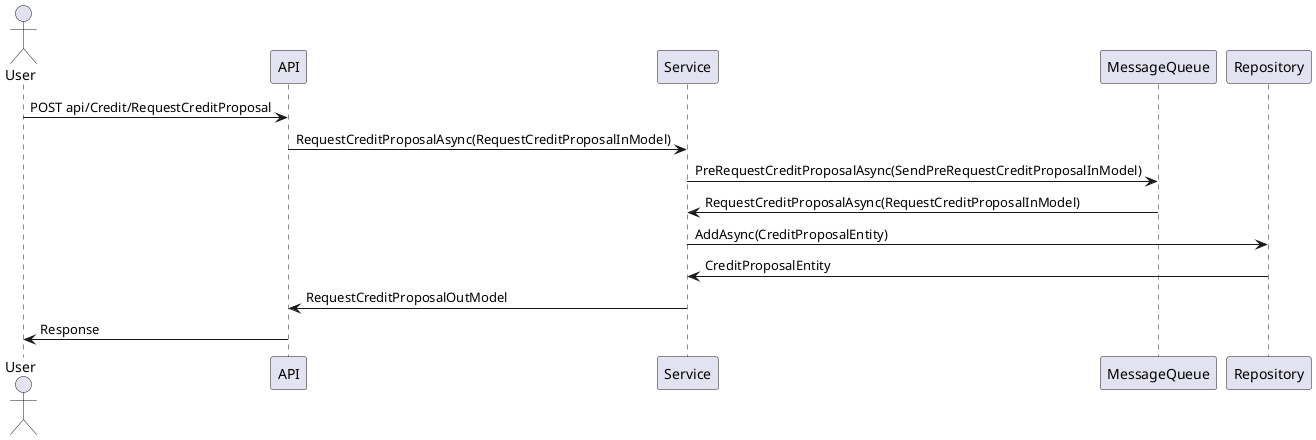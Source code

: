 ﻿@startuml
actor User
participant "API" as Api
participant "Service" as Service
participant "MessageQueue" as RabbitMq
participant "Repository" as Repository

User -> Api: POST api/Credit/RequestCreditProposal
Api -> Service: RequestCreditProposalAsync(RequestCreditProposalInModel)
Service -> RabbitMq: PreRequestCreditProposalAsync(SendPreRequestCreditProposalInModel)
RabbitMq -> Service: RequestCreditProposalAsync(RequestCreditProposalInModel)
Service -> Repository: AddAsync(CreditProposalEntity)
Repository -> Service: CreditProposalEntity
Service -> Api: RequestCreditProposalOutModel
Api -> User: Response
@enduml